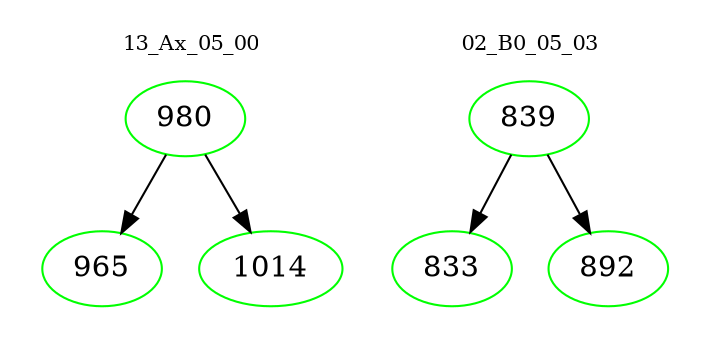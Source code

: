 digraph{
subgraph cluster_0 {
color = white
label = "13_Ax_05_00";
fontsize=10;
T0_980 [label="980", color="green"]
T0_980 -> T0_965 [color="black"]
T0_965 [label="965", color="green"]
T0_980 -> T0_1014 [color="black"]
T0_1014 [label="1014", color="green"]
}
subgraph cluster_1 {
color = white
label = "02_B0_05_03";
fontsize=10;
T1_839 [label="839", color="green"]
T1_839 -> T1_833 [color="black"]
T1_833 [label="833", color="green"]
T1_839 -> T1_892 [color="black"]
T1_892 [label="892", color="green"]
}
}

